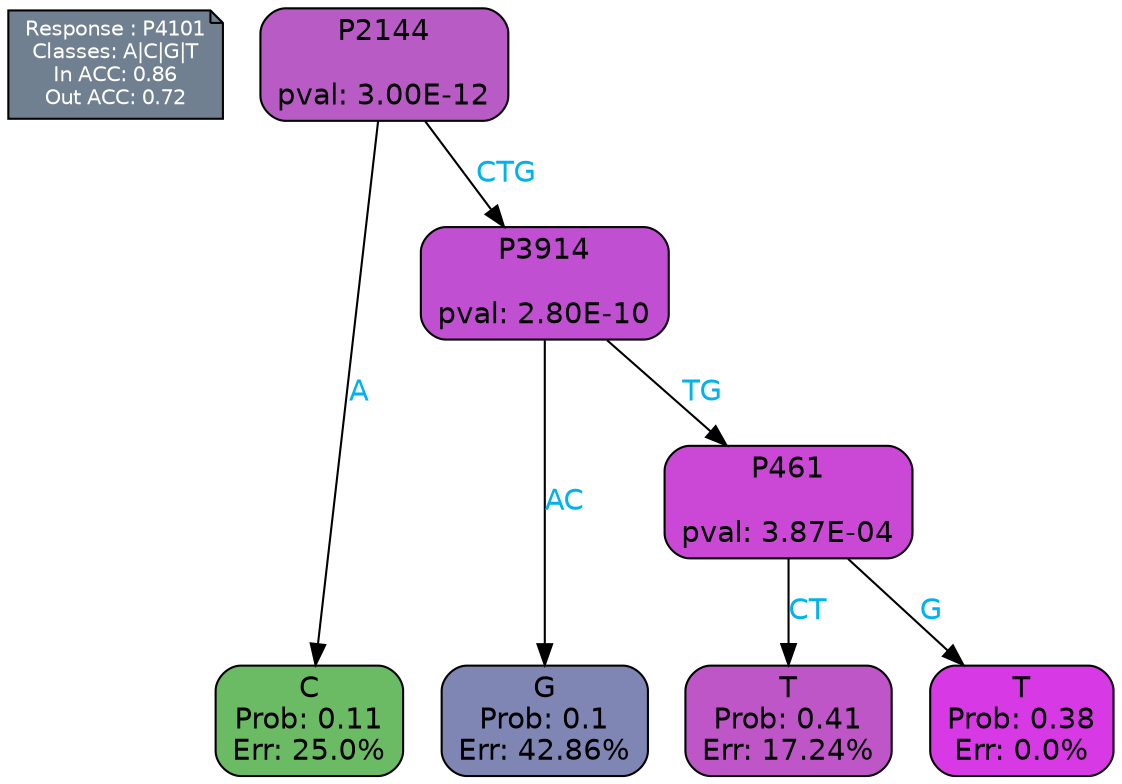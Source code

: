 digraph Tree {
node [shape=box, style="filled, rounded", color="black", fontname=helvetica] ;
graph [ranksep=equally, splines=polylines, bgcolor=transparent, dpi=600] ;
edge [fontname=helvetica] ;
LEGEND [label="Response : P4101
Classes: A|C|G|T
In ACC: 0.86
Out ACC: 0.72
",shape=note,align=left,style=filled,fillcolor="slategray",fontcolor="white",fontsize=10];1 [label="P2144

pval: 3.00E-12", fillcolor="#b85bc5"] ;
2 [label="C
Prob: 0.11
Err: 25.0%", fillcolor="#6bba64"] ;
3 [label="P3914

pval: 2.80E-10", fillcolor="#c14fd1"] ;
4 [label="G
Prob: 0.1
Err: 42.86%", fillcolor="#8086b3"] ;
5 [label="P461

pval: 3.87E-04", fillcolor="#ca48d5"] ;
6 [label="T
Prob: 0.41
Err: 17.24%", fillcolor="#be56c7"] ;
7 [label="T
Prob: 0.38
Err: 0.0%", fillcolor="#d739e5"] ;
1 -> 2 [label="A",fontcolor=deepskyblue2] ;
1 -> 3 [label="CTG",fontcolor=deepskyblue2] ;
3 -> 4 [label="AC",fontcolor=deepskyblue2] ;
3 -> 5 [label="TG",fontcolor=deepskyblue2] ;
5 -> 6 [label="CT",fontcolor=deepskyblue2] ;
5 -> 7 [label="G",fontcolor=deepskyblue2] ;
{rank = same; 2;4;6;7;}{rank = same; LEGEND;1;}}